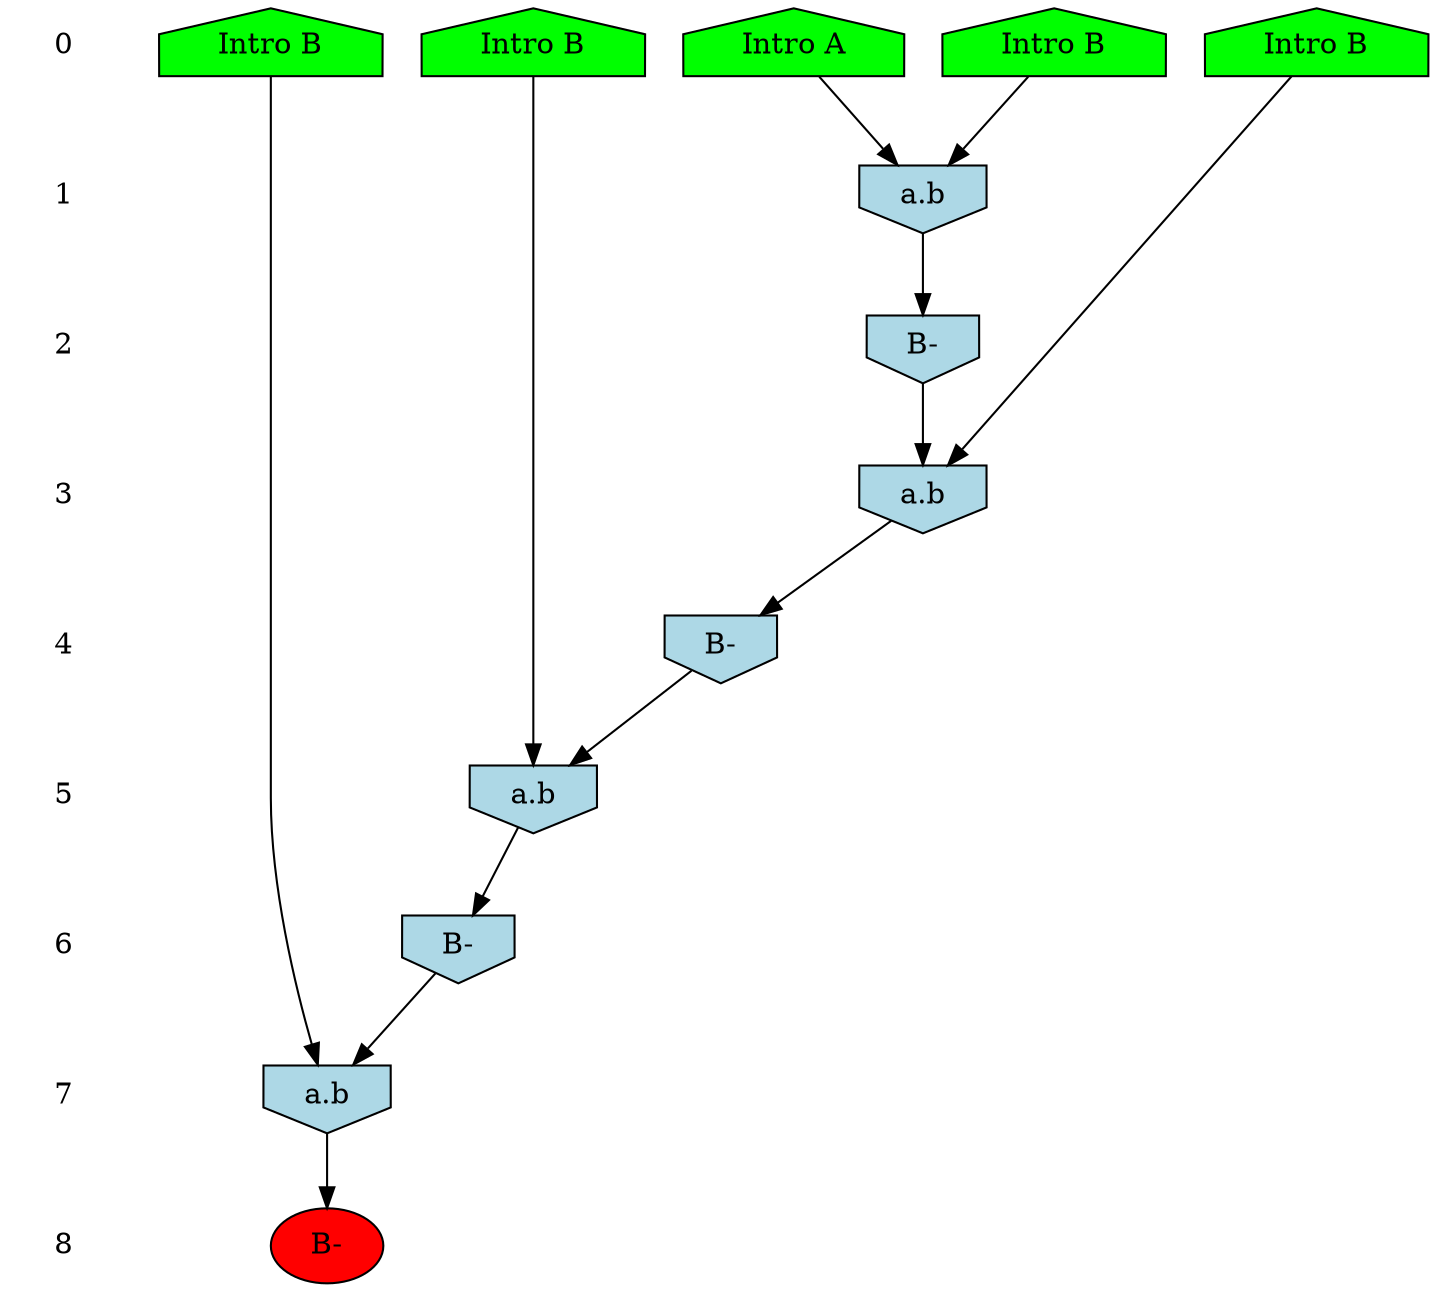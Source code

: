 /* Compression of 1 causal flows obtained in average at 4.044521E+00 t.u */
/* Compressed causal flows were: [4] */
digraph G{
 ranksep=.5 ; 
{ rank = same ; "0" [shape=plaintext] ; node_1 [label ="Intro B", shape=house, style=filled, fillcolor=green] ;
node_2 [label ="Intro B", shape=house, style=filled, fillcolor=green] ;
node_3 [label ="Intro B", shape=house, style=filled, fillcolor=green] ;
node_4 [label ="Intro B", shape=house, style=filled, fillcolor=green] ;
node_5 [label ="Intro A", shape=house, style=filled, fillcolor=green] ;
}
{ rank = same ; "1" [shape=plaintext] ; node_6 [label="a.b", shape=invhouse, style=filled, fillcolor = lightblue] ;
}
{ rank = same ; "2" [shape=plaintext] ; node_7 [label="B-", shape=invhouse, style=filled, fillcolor = lightblue] ;
}
{ rank = same ; "3" [shape=plaintext] ; node_8 [label="a.b", shape=invhouse, style=filled, fillcolor = lightblue] ;
}
{ rank = same ; "4" [shape=plaintext] ; node_9 [label="B-", shape=invhouse, style=filled, fillcolor = lightblue] ;
}
{ rank = same ; "5" [shape=plaintext] ; node_10 [label="a.b", shape=invhouse, style=filled, fillcolor = lightblue] ;
}
{ rank = same ; "6" [shape=plaintext] ; node_11 [label="B-", shape=invhouse, style=filled, fillcolor = lightblue] ;
}
{ rank = same ; "7" [shape=plaintext] ; node_12 [label="a.b", shape=invhouse, style=filled, fillcolor = lightblue] ;
}
{ rank = same ; "8" [shape=plaintext] ; node_13 [label ="B-", style=filled, fillcolor=red] ;
}
"0" -> "1" [style="invis"]; 
"1" -> "2" [style="invis"]; 
"2" -> "3" [style="invis"]; 
"3" -> "4" [style="invis"]; 
"4" -> "5" [style="invis"]; 
"5" -> "6" [style="invis"]; 
"6" -> "7" [style="invis"]; 
"7" -> "8" [style="invis"]; 
node_1 -> node_6
node_5 -> node_6
node_6 -> node_7
node_3 -> node_8
node_7 -> node_8
node_8 -> node_9
node_2 -> node_10
node_9 -> node_10
node_10 -> node_11
node_4 -> node_12
node_11 -> node_12
node_12 -> node_13
}
/*
 Dot generation time: 0.000496
*/